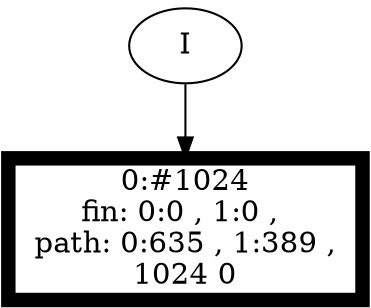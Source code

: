 // produced with flexfringe // ./flexfringe data/staminadata/1_training.txt --ini ini/alergia.ini 
digraph DFA {
	0 [label="root" shape=box];
		I -> 0;
	0 [ label="0:#1024
fin: 0:0 , 1:0 , 
 path: 0:635 , 1:389 , 
1024 0" , penwidth=6.93245];
}
